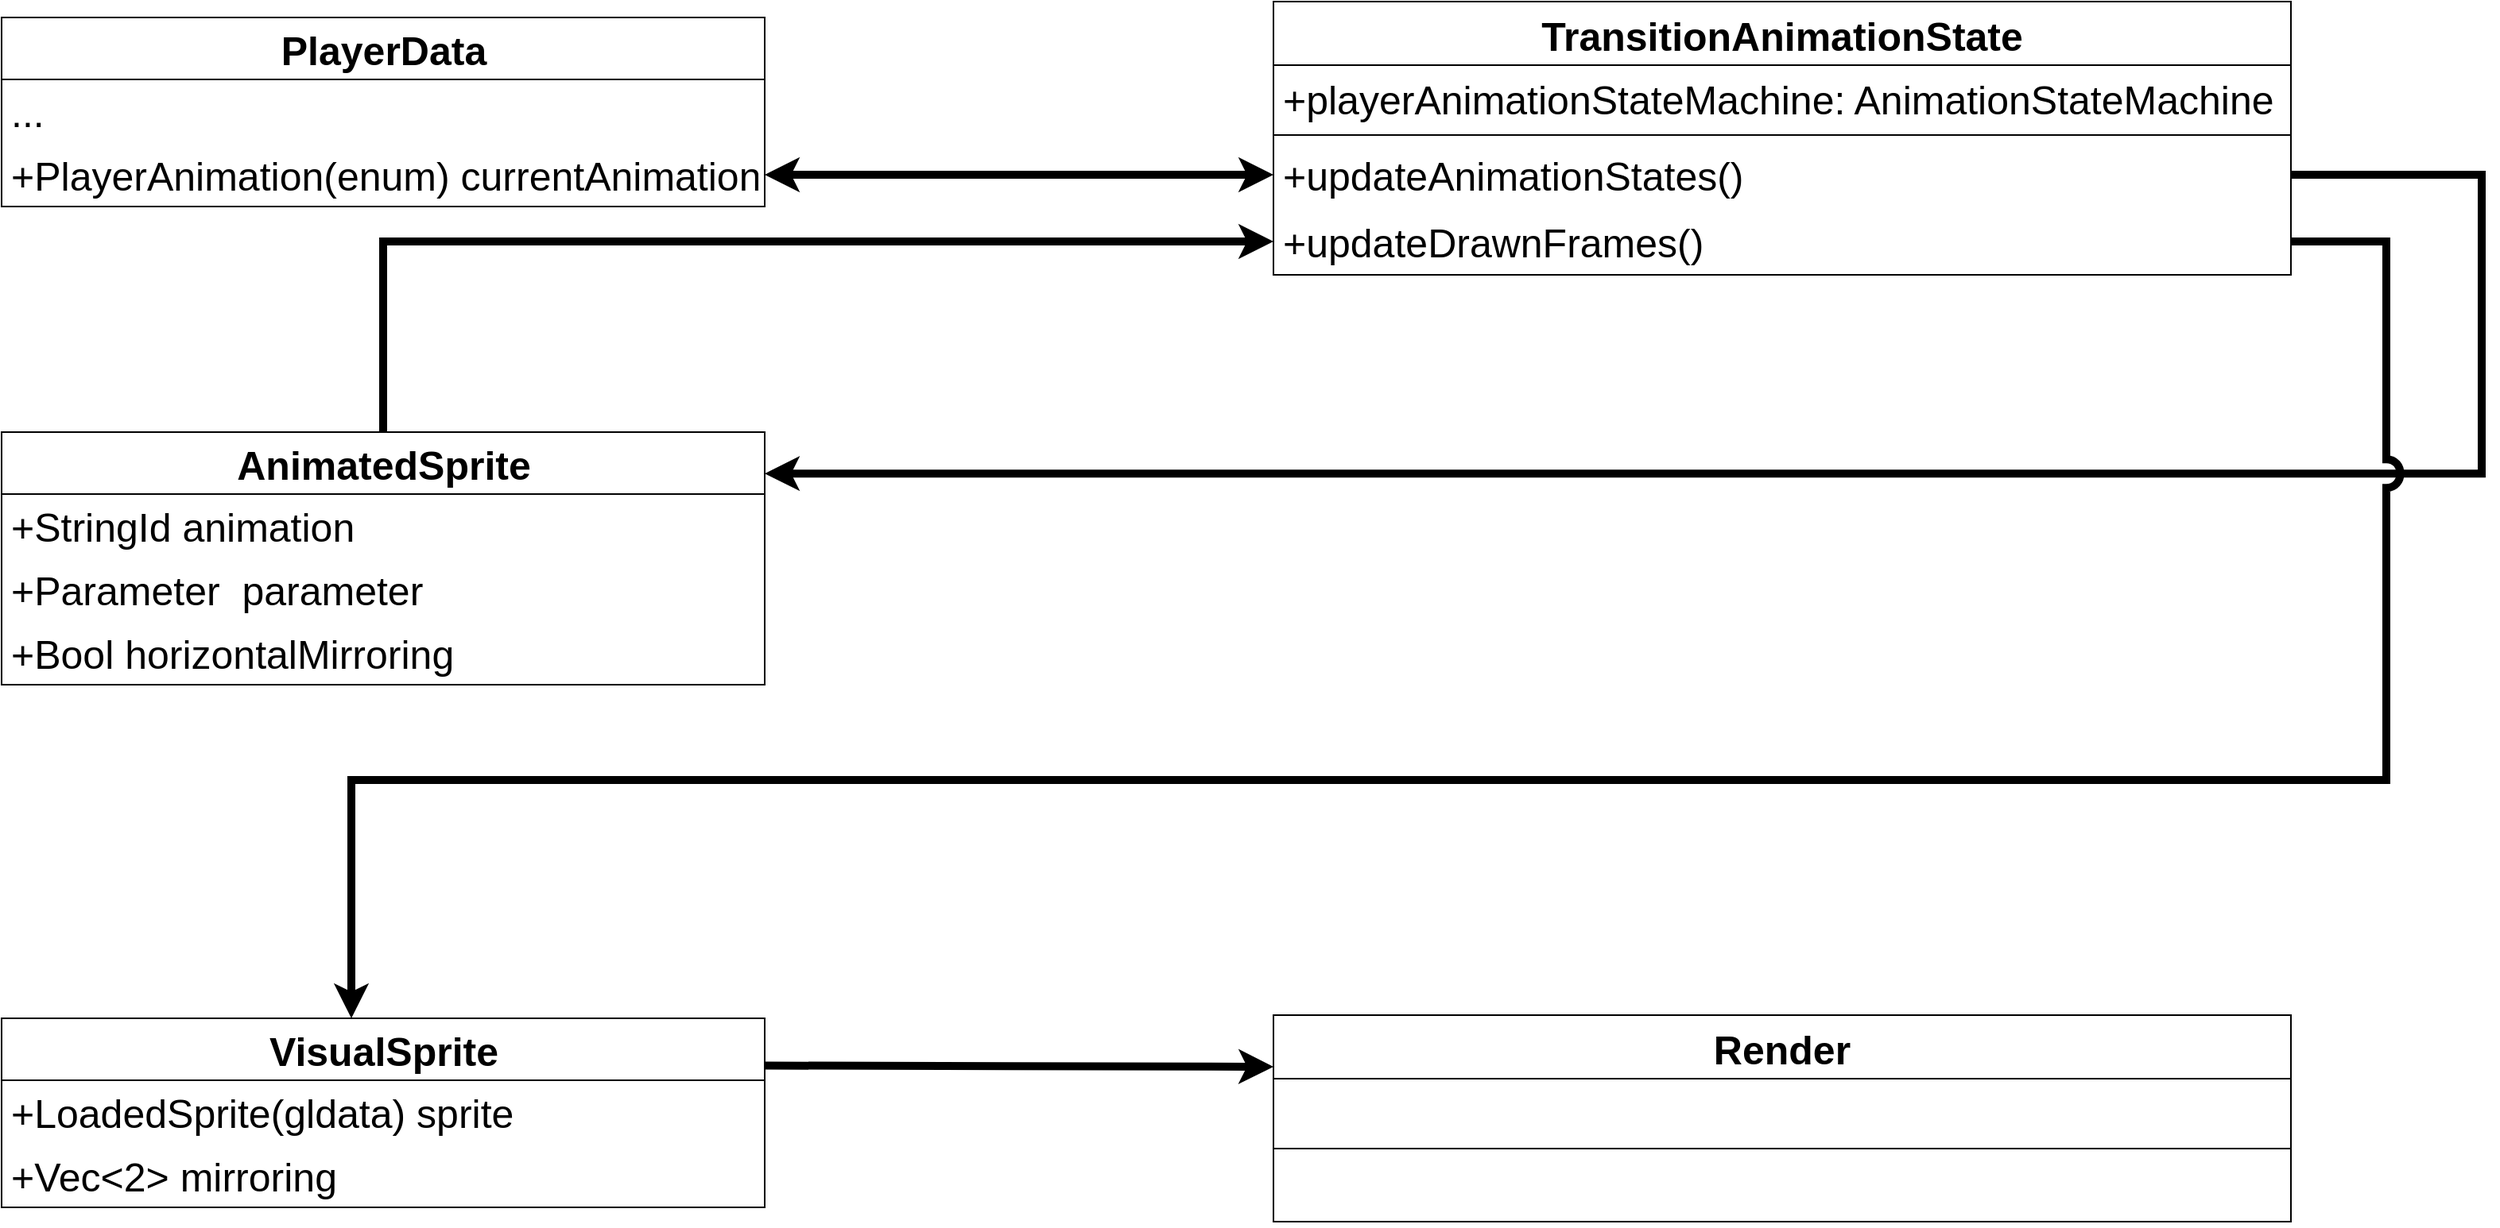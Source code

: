 <mxfile version="15.9.4" type="device"><diagram id="n6dzSglOE9P3yBOeGbsl" name="Page-1"><mxGraphModel dx="2946" dy="1603" grid="1" gridSize="10" guides="1" tooltips="1" connect="1" arrows="1" fold="1" page="1" pageScale="1" pageWidth="850" pageHeight="1100" math="0" shadow="0"><root><mxCell id="0"/><mxCell id="1" parent="0"/><mxCell id="VtXPh_MYJsxhjuNlPqbN-15" value="PlayerData" style="swimlane;fontStyle=1;align=center;verticalAlign=middle;childLayout=stackLayout;horizontal=1;startSize=39;horizontalStack=0;resizeParent=1;resizeParentMax=0;resizeLast=0;collapsible=0;marginBottom=0;html=1;fontSize=25;" vertex="1" parent="1"><mxGeometry x="80" y="130" width="480" height="119" as="geometry"/></mxCell><mxCell id="VtXPh_MYJsxhjuNlPqbN-21" value="..." style="text;html=1;strokeColor=none;fillColor=none;align=left;verticalAlign=middle;spacingLeft=4;spacingRight=4;overflow=hidden;rotatable=0;points=[[0,0.5],[1,0.5]];portConstraint=eastwest;fontSize=25;" vertex="1" parent="VtXPh_MYJsxhjuNlPqbN-15"><mxGeometry y="39" width="480" height="40" as="geometry"/></mxCell><mxCell id="VtXPh_MYJsxhjuNlPqbN-17" value="+PlayerAnimation(enum) currentAnimation" style="text;html=1;strokeColor=none;fillColor=none;align=left;verticalAlign=middle;spacingLeft=4;spacingRight=4;overflow=hidden;rotatable=0;points=[[0,0.5],[1,0.5]];portConstraint=eastwest;fontSize=25;" vertex="1" parent="VtXPh_MYJsxhjuNlPqbN-15"><mxGeometry y="79" width="480" height="40" as="geometry"/></mxCell><mxCell id="VtXPh_MYJsxhjuNlPqbN-46" style="edgeStyle=orthogonalEdgeStyle;rounded=0;orthogonalLoop=1;jettySize=auto;html=1;entryX=0;entryY=0.5;entryDx=0;entryDy=0;fontSize=25;startArrow=none;startFill=0;strokeWidth=5;" edge="1" parent="1" source="VtXPh_MYJsxhjuNlPqbN-22" target="VtXPh_MYJsxhjuNlPqbN-42"><mxGeometry relative="1" as="geometry"/></mxCell><mxCell id="VtXPh_MYJsxhjuNlPqbN-22" value="AnimatedSprite" style="swimlane;fontStyle=1;align=center;verticalAlign=middle;childLayout=stackLayout;horizontal=1;startSize=39;horizontalStack=0;resizeParent=1;resizeParentMax=0;resizeLast=0;collapsible=0;marginBottom=0;html=1;fontSize=25;" vertex="1" parent="1"><mxGeometry x="80" y="391" width="480" height="159" as="geometry"/></mxCell><mxCell id="VtXPh_MYJsxhjuNlPqbN-23" value="+StringId animation" style="text;html=1;strokeColor=none;fillColor=none;align=left;verticalAlign=middle;spacingLeft=4;spacingRight=4;overflow=hidden;rotatable=0;points=[[0,0.5],[1,0.5]];portConstraint=eastwest;fontSize=25;" vertex="1" parent="VtXPh_MYJsxhjuNlPqbN-22"><mxGeometry y="39" width="480" height="40" as="geometry"/></mxCell><mxCell id="VtXPh_MYJsxhjuNlPqbN-24" value="+Parameter&amp;nbsp; parameter" style="text;html=1;strokeColor=none;fillColor=none;align=left;verticalAlign=middle;spacingLeft=4;spacingRight=4;overflow=hidden;rotatable=0;points=[[0,0.5],[1,0.5]];portConstraint=eastwest;fontSize=25;" vertex="1" parent="VtXPh_MYJsxhjuNlPqbN-22"><mxGeometry y="79" width="480" height="40" as="geometry"/></mxCell><mxCell id="VtXPh_MYJsxhjuNlPqbN-25" value="+Bool horizontalMirroring" style="text;html=1;strokeColor=none;fillColor=none;align=left;verticalAlign=middle;spacingLeft=4;spacingRight=4;overflow=hidden;rotatable=0;points=[[0,0.5],[1,0.5]];portConstraint=eastwest;fontSize=25;" vertex="1" parent="VtXPh_MYJsxhjuNlPqbN-22"><mxGeometry y="119" width="480" height="40" as="geometry"/></mxCell><mxCell id="VtXPh_MYJsxhjuNlPqbN-53" style="edgeStyle=orthogonalEdgeStyle;rounded=0;jumpStyle=arc;jumpSize=10;orthogonalLoop=1;jettySize=auto;html=1;exitX=1;exitY=0.25;exitDx=0;exitDy=0;entryX=0;entryY=0.25;entryDx=0;entryDy=0;fontSize=25;startArrow=none;startFill=0;strokeWidth=5;" edge="1" parent="1" source="VtXPh_MYJsxhjuNlPqbN-26" target="VtXPh_MYJsxhjuNlPqbN-48"><mxGeometry relative="1" as="geometry"/></mxCell><mxCell id="VtXPh_MYJsxhjuNlPqbN-26" value="VisualSprite" style="swimlane;fontStyle=1;align=center;verticalAlign=middle;childLayout=stackLayout;horizontal=1;startSize=39;horizontalStack=0;resizeParent=1;resizeParentMax=0;resizeLast=0;collapsible=0;marginBottom=0;html=1;fontSize=25;" vertex="1" parent="1"><mxGeometry x="80" y="760" width="480" height="119" as="geometry"/></mxCell><mxCell id="VtXPh_MYJsxhjuNlPqbN-27" value="+LoadedSprite(gldata) sprite" style="text;html=1;strokeColor=none;fillColor=none;align=left;verticalAlign=middle;spacingLeft=4;spacingRight=4;overflow=hidden;rotatable=0;points=[[0,0.5],[1,0.5]];portConstraint=eastwest;fontSize=25;" vertex="1" parent="VtXPh_MYJsxhjuNlPqbN-26"><mxGeometry y="39" width="480" height="40" as="geometry"/></mxCell><mxCell id="VtXPh_MYJsxhjuNlPqbN-28" value="+Vec&amp;lt;2&amp;gt; mirroring" style="text;html=1;strokeColor=none;fillColor=none;align=left;verticalAlign=middle;spacingLeft=4;spacingRight=4;overflow=hidden;rotatable=0;points=[[0,0.5],[1,0.5]];portConstraint=eastwest;fontSize=25;" vertex="1" parent="VtXPh_MYJsxhjuNlPqbN-26"><mxGeometry y="79" width="480" height="40" as="geometry"/></mxCell><mxCell id="VtXPh_MYJsxhjuNlPqbN-38" value="TransitionAnimationState&#10;" style="swimlane;fontStyle=1;align=center;verticalAlign=top;childLayout=stackLayout;horizontal=1;startSize=40;horizontalStack=0;resizeParent=1;resizeParentMax=0;resizeLast=0;collapsible=1;marginBottom=0;fontSize=25;" vertex="1" parent="1"><mxGeometry x="880" y="120" width="640" height="172" as="geometry"/></mxCell><mxCell id="VtXPh_MYJsxhjuNlPqbN-39" value="+playerAnimationStateMachine: AnimationStateMachine" style="text;strokeColor=none;fillColor=none;align=left;verticalAlign=top;spacingLeft=4;spacingRight=4;overflow=hidden;rotatable=0;points=[[0,0.5],[1,0.5]];portConstraint=eastwest;fontSize=25;" vertex="1" parent="VtXPh_MYJsxhjuNlPqbN-38"><mxGeometry y="40" width="640" height="40" as="geometry"/></mxCell><mxCell id="VtXPh_MYJsxhjuNlPqbN-40" value="" style="line;strokeWidth=1;fillColor=none;align=left;verticalAlign=middle;spacingTop=-1;spacingLeft=3;spacingRight=3;rotatable=0;labelPosition=right;points=[];portConstraint=eastwest;fontSize=25;" vertex="1" parent="VtXPh_MYJsxhjuNlPqbN-38"><mxGeometry y="80" width="640" height="8" as="geometry"/></mxCell><mxCell id="VtXPh_MYJsxhjuNlPqbN-41" value="+updateAnimationStates()" style="text;strokeColor=none;fillColor=none;align=left;verticalAlign=top;spacingLeft=4;spacingRight=4;overflow=hidden;rotatable=0;points=[[0,0.5],[1,0.5]];portConstraint=eastwest;fontSize=25;" vertex="1" parent="VtXPh_MYJsxhjuNlPqbN-38"><mxGeometry y="88" width="640" height="42" as="geometry"/></mxCell><mxCell id="VtXPh_MYJsxhjuNlPqbN-42" value="+updateDrawnFrames()" style="text;strokeColor=none;fillColor=none;align=left;verticalAlign=top;spacingLeft=4;spacingRight=4;overflow=hidden;rotatable=0;points=[[0,0.5],[1,0.5]];portConstraint=eastwest;fontSize=25;" vertex="1" parent="VtXPh_MYJsxhjuNlPqbN-38"><mxGeometry y="130" width="640" height="42" as="geometry"/></mxCell><mxCell id="VtXPh_MYJsxhjuNlPqbN-44" style="edgeStyle=orthogonalEdgeStyle;rounded=0;orthogonalLoop=1;jettySize=auto;html=1;exitX=1;exitY=0.5;exitDx=0;exitDy=0;fontSize=25;startArrow=classic;startFill=1;strokeWidth=5;" edge="1" parent="1" source="VtXPh_MYJsxhjuNlPqbN-17" target="VtXPh_MYJsxhjuNlPqbN-41"><mxGeometry relative="1" as="geometry"/></mxCell><mxCell id="VtXPh_MYJsxhjuNlPqbN-45" style="edgeStyle=orthogonalEdgeStyle;rounded=0;orthogonalLoop=1;jettySize=auto;html=1;entryX=1;entryY=0.164;entryDx=0;entryDy=0;entryPerimeter=0;fontSize=25;startArrow=none;startFill=0;strokeWidth=5;exitX=1;exitY=0.5;exitDx=0;exitDy=0;jumpStyle=arc;" edge="1" parent="1" source="VtXPh_MYJsxhjuNlPqbN-41" target="VtXPh_MYJsxhjuNlPqbN-22"><mxGeometry relative="1" as="geometry"><Array as="points"><mxPoint x="1640" y="229"/><mxPoint x="1640" y="417"/></Array></mxGeometry></mxCell><mxCell id="VtXPh_MYJsxhjuNlPqbN-47" style="edgeStyle=orthogonalEdgeStyle;rounded=0;orthogonalLoop=1;jettySize=auto;html=1;fontSize=25;startArrow=none;startFill=0;strokeWidth=5;jumpStyle=arc;jumpSize=10;" edge="1" parent="1" source="VtXPh_MYJsxhjuNlPqbN-42" target="VtXPh_MYJsxhjuNlPqbN-26"><mxGeometry relative="1" as="geometry"><mxPoint x="1540" y="350" as="sourcePoint"/><Array as="points"><mxPoint x="1580" y="271"/><mxPoint x="1580" y="610"/><mxPoint x="300" y="610"/></Array></mxGeometry></mxCell><mxCell id="VtXPh_MYJsxhjuNlPqbN-48" value="Render" style="swimlane;fontStyle=1;align=center;verticalAlign=top;childLayout=stackLayout;horizontal=1;startSize=40;horizontalStack=0;resizeParent=1;resizeParentMax=0;resizeLast=0;collapsible=1;marginBottom=0;fontSize=25;" vertex="1" parent="1"><mxGeometry x="880" y="758" width="640" height="130" as="geometry"/></mxCell><mxCell id="VtXPh_MYJsxhjuNlPqbN-49" value=" " style="text;strokeColor=none;fillColor=none;align=left;verticalAlign=top;spacingLeft=4;spacingRight=4;overflow=hidden;rotatable=0;points=[[0,0.5],[1,0.5]];portConstraint=eastwest;fontSize=25;" vertex="1" parent="VtXPh_MYJsxhjuNlPqbN-48"><mxGeometry y="40" width="640" height="40" as="geometry"/></mxCell><mxCell id="VtXPh_MYJsxhjuNlPqbN-50" value="" style="line;strokeWidth=1;fillColor=none;align=left;verticalAlign=middle;spacingTop=-1;spacingLeft=3;spacingRight=3;rotatable=0;labelPosition=right;points=[];portConstraint=eastwest;fontSize=25;" vertex="1" parent="VtXPh_MYJsxhjuNlPqbN-48"><mxGeometry y="80" width="640" height="8" as="geometry"/></mxCell><mxCell id="VtXPh_MYJsxhjuNlPqbN-51" value=" " style="text;strokeColor=none;fillColor=none;align=left;verticalAlign=top;spacingLeft=4;spacingRight=4;overflow=hidden;rotatable=0;points=[[0,0.5],[1,0.5]];portConstraint=eastwest;fontSize=25;" vertex="1" parent="VtXPh_MYJsxhjuNlPqbN-48"><mxGeometry y="88" width="640" height="42" as="geometry"/></mxCell></root></mxGraphModel></diagram></mxfile>